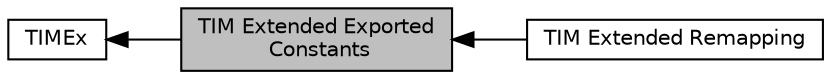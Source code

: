 digraph "TIM Extended Exported Constants"
{
  edge [fontname="Helvetica",fontsize="10",labelfontname="Helvetica",labelfontsize="10"];
  node [fontname="Helvetica",fontsize="10",shape=box];
  rankdir=LR;
  Node2 [label="TIMEx",height=0.2,width=0.4,color="black", fillcolor="white", style="filled",URL="$group___t_i_m_ex.html",tooltip="TIM Extended HAL module driver."];
  Node3 [label="TIM Extended Remapping",height=0.2,width=0.4,color="black", fillcolor="white", style="filled",URL="$group___t_i_m_ex___remap.html",tooltip=" "];
  Node1 [label="TIM Extended Exported\l Constants",height=0.2,width=0.4,color="black", fillcolor="grey75", style="filled", fontcolor="black",tooltip=" "];
  Node2->Node1 [shape=plaintext, dir="back", style="solid"];
  Node1->Node3 [shape=plaintext, dir="back", style="solid"];
}
